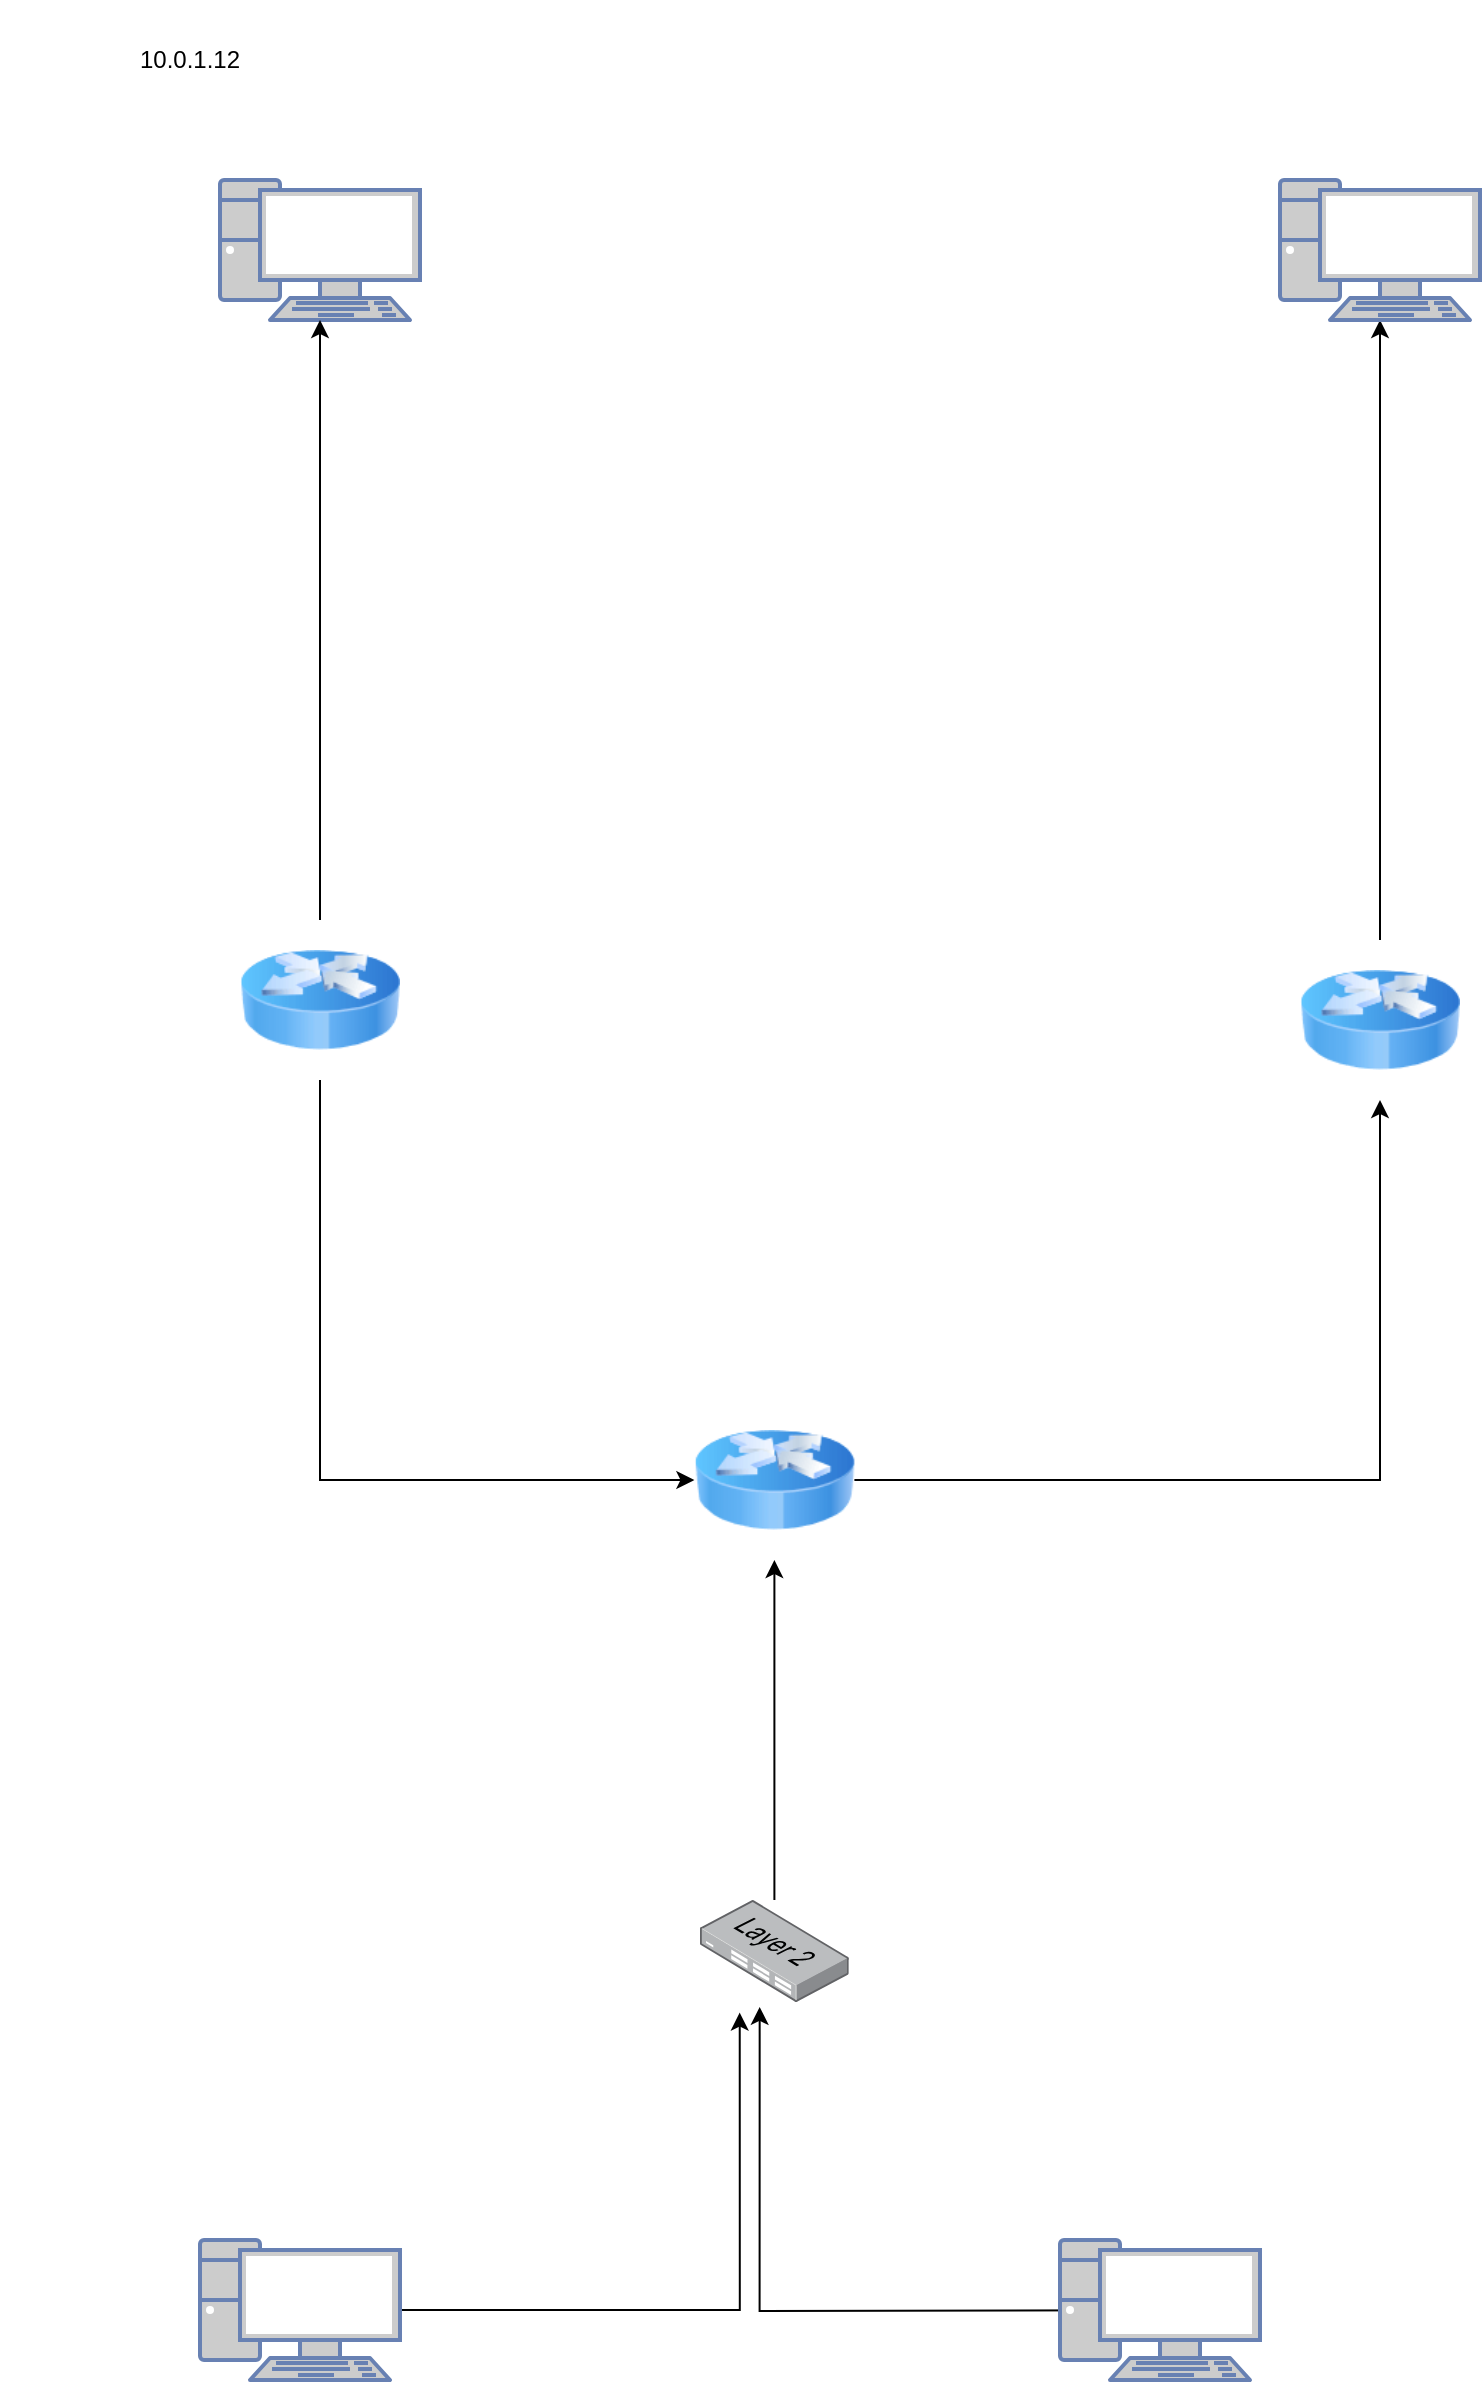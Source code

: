 <mxfile version="25.0.3">
  <diagram name="Page-1" id="_D2OGRQjNa_wrAwCb4fB">
    <mxGraphModel dx="4133" dy="2738" grid="1" gridSize="10" guides="1" tooltips="1" connect="1" arrows="1" fold="1" page="1" pageScale="1" pageWidth="827" pageHeight="1169" math="0" shadow="0">
      <root>
        <mxCell id="0" />
        <mxCell id="1" parent="0" />
        <mxCell id="eqELyGwQ0gQcfWrksQhf-25" style="edgeStyle=orthogonalEdgeStyle;rounded=0;orthogonalLoop=1;jettySize=auto;html=1;exitX=0.5;exitY=1;exitDx=0;exitDy=0;entryX=0;entryY=0.5;entryDx=0;entryDy=0;" edge="1" parent="1" source="eqELyGwQ0gQcfWrksQhf-1" target="eqELyGwQ0gQcfWrksQhf-3">
          <mxGeometry relative="1" as="geometry">
            <mxPoint x="-210" y="500" as="targetPoint" />
          </mxGeometry>
        </mxCell>
        <mxCell id="eqELyGwQ0gQcfWrksQhf-1" value="" style="image;html=1;image=img/lib/clip_art/networking/Router_Icon_128x128.png" vertex="1" parent="1">
          <mxGeometry x="-250" y="220" width="80" height="80" as="geometry" />
        </mxCell>
        <mxCell id="eqELyGwQ0gQcfWrksQhf-22" style="edgeStyle=orthogonalEdgeStyle;rounded=0;orthogonalLoop=1;jettySize=auto;html=1;" edge="1" parent="1" source="eqELyGwQ0gQcfWrksQhf-2" target="eqELyGwQ0gQcfWrksQhf-5">
          <mxGeometry relative="1" as="geometry" />
        </mxCell>
        <mxCell id="eqELyGwQ0gQcfWrksQhf-2" value="" style="image;html=1;image=img/lib/clip_art/networking/Router_Icon_128x128.png" vertex="1" parent="1">
          <mxGeometry x="280" y="230" width="80" height="80" as="geometry" />
        </mxCell>
        <mxCell id="eqELyGwQ0gQcfWrksQhf-30" style="edgeStyle=orthogonalEdgeStyle;rounded=0;orthogonalLoop=1;jettySize=auto;html=1;" edge="1" parent="1" source="eqELyGwQ0gQcfWrksQhf-3" target="eqELyGwQ0gQcfWrksQhf-2">
          <mxGeometry relative="1" as="geometry">
            <mxPoint x="320" y="500" as="targetPoint" />
          </mxGeometry>
        </mxCell>
        <mxCell id="eqELyGwQ0gQcfWrksQhf-3" value="" style="image;html=1;image=img/lib/clip_art/networking/Router_Icon_128x128.png" vertex="1" parent="1">
          <mxGeometry x="-22.8" y="460" width="80" height="80" as="geometry" />
        </mxCell>
        <mxCell id="eqELyGwQ0gQcfWrksQhf-4" value="" style="fontColor=#0066CC;verticalAlign=top;verticalLabelPosition=bottom;labelPosition=center;align=center;html=1;outlineConnect=0;fillColor=#CCCCCC;strokeColor=#6881B3;gradientColor=none;gradientDirection=north;strokeWidth=2;shape=mxgraph.networks.pc;" vertex="1" parent="1">
          <mxGeometry x="-260" y="-150" width="100" height="70" as="geometry" />
        </mxCell>
        <mxCell id="eqELyGwQ0gQcfWrksQhf-5" value="" style="fontColor=#0066CC;verticalAlign=top;verticalLabelPosition=bottom;labelPosition=center;align=center;html=1;outlineConnect=0;fillColor=#CCCCCC;strokeColor=#6881B3;gradientColor=none;gradientDirection=north;strokeWidth=2;shape=mxgraph.networks.pc;" vertex="1" parent="1">
          <mxGeometry x="270" y="-150" width="100" height="70" as="geometry" />
        </mxCell>
        <mxCell id="eqELyGwQ0gQcfWrksQhf-10" value="" style="edgeStyle=orthogonalEdgeStyle;rounded=0;orthogonalLoop=1;jettySize=auto;html=1;entryX=0.267;entryY=1.104;entryDx=0;entryDy=0;entryPerimeter=0;" edge="1" parent="1" source="eqELyGwQ0gQcfWrksQhf-6" target="eqELyGwQ0gQcfWrksQhf-8">
          <mxGeometry relative="1" as="geometry">
            <mxPoint y="915" as="targetPoint" />
          </mxGeometry>
        </mxCell>
        <mxCell id="eqELyGwQ0gQcfWrksQhf-6" value="" style="fontColor=#0066CC;verticalAlign=top;verticalLabelPosition=bottom;labelPosition=center;align=center;html=1;outlineConnect=0;fillColor=#CCCCCC;strokeColor=#6881B3;gradientColor=none;gradientDirection=north;strokeWidth=2;shape=mxgraph.networks.pc;" vertex="1" parent="1">
          <mxGeometry x="-270" y="880" width="100" height="70" as="geometry" />
        </mxCell>
        <mxCell id="eqELyGwQ0gQcfWrksQhf-20" style="edgeStyle=orthogonalEdgeStyle;rounded=0;orthogonalLoop=1;jettySize=auto;html=1;entryX=0.401;entryY=1.048;entryDx=0;entryDy=0;entryPerimeter=0;" edge="1" parent="1" target="eqELyGwQ0gQcfWrksQhf-8">
          <mxGeometry relative="1" as="geometry">
            <mxPoint x="10" y="915" as="targetPoint" />
            <mxPoint x="250" y="915" as="sourcePoint" />
          </mxGeometry>
        </mxCell>
        <mxCell id="eqELyGwQ0gQcfWrksQhf-7" value="" style="fontColor=#0066CC;verticalAlign=top;verticalLabelPosition=bottom;labelPosition=center;align=center;html=1;outlineConnect=0;fillColor=#CCCCCC;strokeColor=#6881B3;gradientColor=none;gradientDirection=north;strokeWidth=2;shape=mxgraph.networks.pc;" vertex="1" parent="1">
          <mxGeometry x="160" y="880" width="100" height="70" as="geometry" />
        </mxCell>
        <mxCell id="eqELyGwQ0gQcfWrksQhf-21" style="edgeStyle=orthogonalEdgeStyle;rounded=0;orthogonalLoop=1;jettySize=auto;html=1;" edge="1" parent="1" source="eqELyGwQ0gQcfWrksQhf-8" target="eqELyGwQ0gQcfWrksQhf-3">
          <mxGeometry relative="1" as="geometry" />
        </mxCell>
        <mxCell id="eqELyGwQ0gQcfWrksQhf-8" value="" style="image;points=[];aspect=fixed;html=1;align=center;shadow=0;dashed=0;image=img/lib/allied_telesis/switch/Switch_24_port_L2.svg;" vertex="1" parent="1">
          <mxGeometry x="-20" y="710" width="74.4" height="51" as="geometry" />
        </mxCell>
        <mxCell id="eqELyGwQ0gQcfWrksQhf-24" style="edgeStyle=orthogonalEdgeStyle;rounded=0;orthogonalLoop=1;jettySize=auto;html=1;entryX=0.5;entryY=1;entryDx=0;entryDy=0;entryPerimeter=0;" edge="1" parent="1" source="eqELyGwQ0gQcfWrksQhf-1" target="eqELyGwQ0gQcfWrksQhf-4">
          <mxGeometry relative="1" as="geometry" />
        </mxCell>
        <mxCell id="eqELyGwQ0gQcfWrksQhf-32" value="10.0.1.12" style="text;html=1;align=center;verticalAlign=middle;whiteSpace=wrap;rounded=0;" vertex="1" parent="1">
          <mxGeometry x="-370" y="-240" width="190" height="60" as="geometry" />
        </mxCell>
      </root>
    </mxGraphModel>
  </diagram>
</mxfile>
